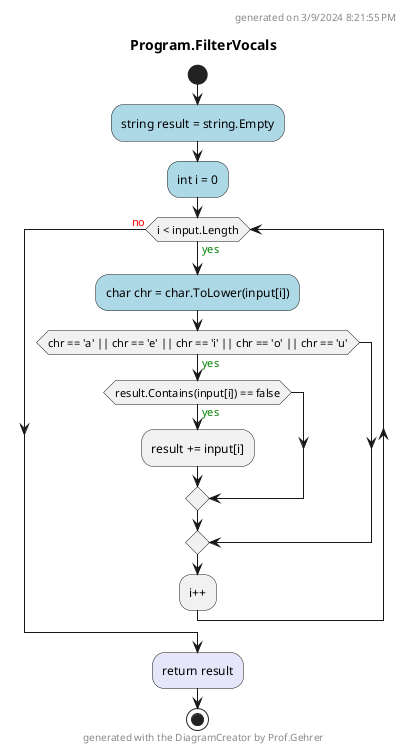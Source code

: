 @startuml Program.FilterVocals
header
generated on 3/9/2024 8:21:55 PM
end header
title Program.FilterVocals
start
#LightBlue:string result = string.Empty;
#LightBlue:int i = 0;
while (i < input.Length) is (<color:green>yes)
    #LightBlue:char chr = char.ToLower(input[i]);
    if (chr == 'a' || chr == 'e' || chr == 'i' || chr == 'o' || chr == 'u') then (<color:green>yes)
        if (result.Contains(input[i]) == false) then (<color:green>yes)
            :result += input[i];
        endif
    endif
:i++;
endwhile (<color:red>no)
#Lavender:return result;
footer
generated with the DiagramCreator by Prof.Gehrer
end footer
stop
@enduml
